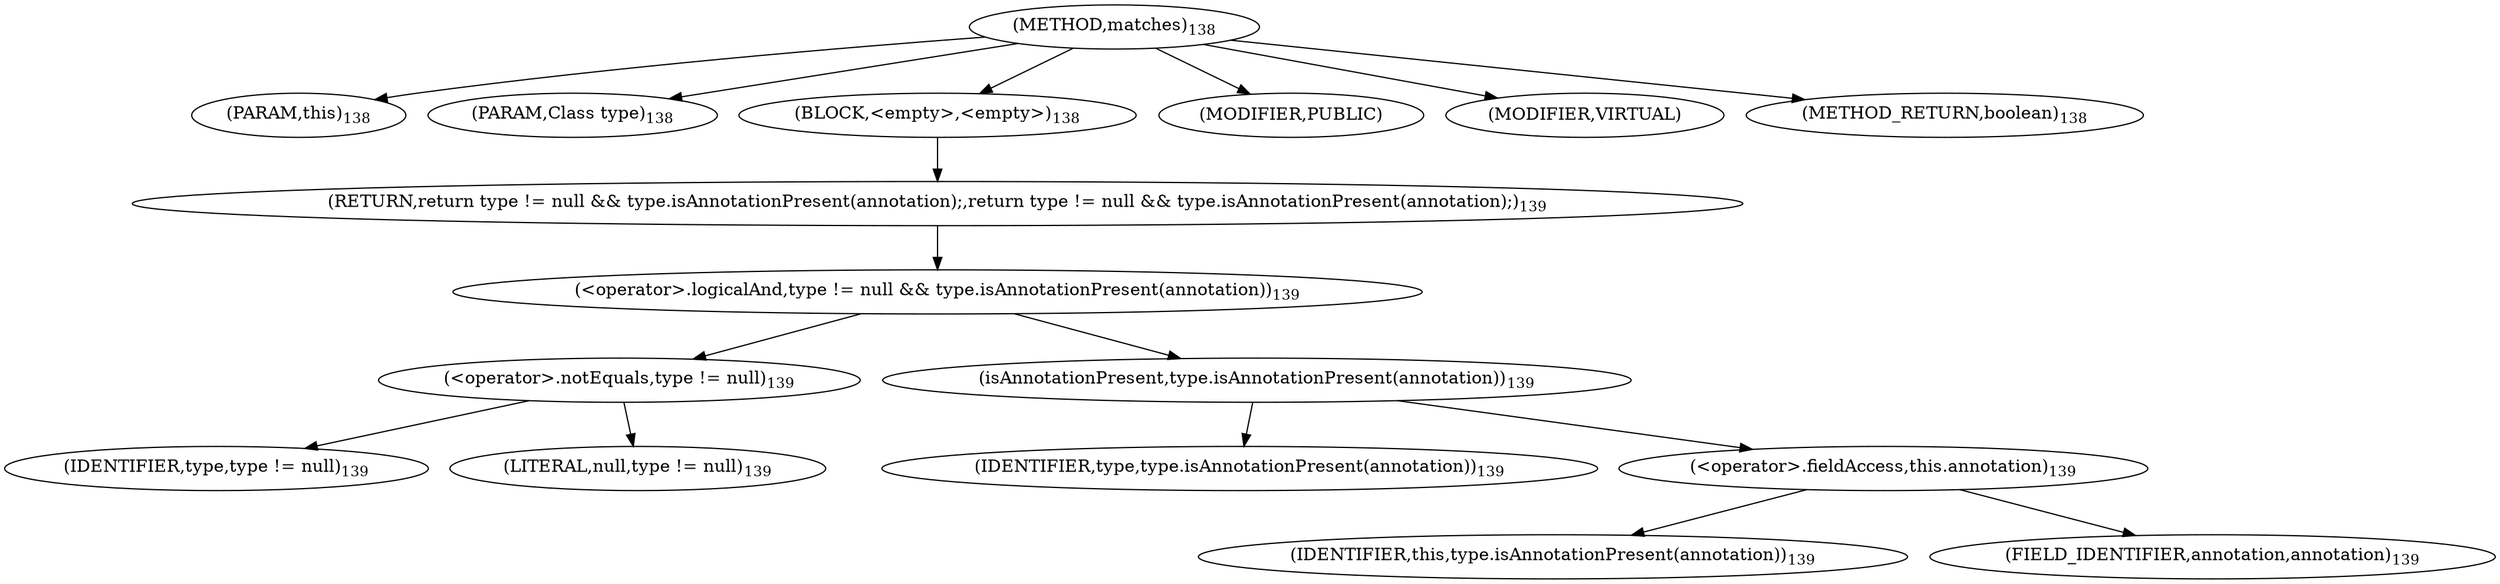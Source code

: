 digraph "matches" {  
"158" [label = <(METHOD,matches)<SUB>138</SUB>> ]
"159" [label = <(PARAM,this)<SUB>138</SUB>> ]
"160" [label = <(PARAM,Class type)<SUB>138</SUB>> ]
"161" [label = <(BLOCK,&lt;empty&gt;,&lt;empty&gt;)<SUB>138</SUB>> ]
"162" [label = <(RETURN,return type != null &amp;&amp; type.isAnnotationPresent(annotation);,return type != null &amp;&amp; type.isAnnotationPresent(annotation);)<SUB>139</SUB>> ]
"163" [label = <(&lt;operator&gt;.logicalAnd,type != null &amp;&amp; type.isAnnotationPresent(annotation))<SUB>139</SUB>> ]
"164" [label = <(&lt;operator&gt;.notEquals,type != null)<SUB>139</SUB>> ]
"165" [label = <(IDENTIFIER,type,type != null)<SUB>139</SUB>> ]
"166" [label = <(LITERAL,null,type != null)<SUB>139</SUB>> ]
"167" [label = <(isAnnotationPresent,type.isAnnotationPresent(annotation))<SUB>139</SUB>> ]
"168" [label = <(IDENTIFIER,type,type.isAnnotationPresent(annotation))<SUB>139</SUB>> ]
"169" [label = <(&lt;operator&gt;.fieldAccess,this.annotation)<SUB>139</SUB>> ]
"170" [label = <(IDENTIFIER,this,type.isAnnotationPresent(annotation))<SUB>139</SUB>> ]
"171" [label = <(FIELD_IDENTIFIER,annotation,annotation)<SUB>139</SUB>> ]
"172" [label = <(MODIFIER,PUBLIC)> ]
"173" [label = <(MODIFIER,VIRTUAL)> ]
"174" [label = <(METHOD_RETURN,boolean)<SUB>138</SUB>> ]
  "158" -> "159" 
  "158" -> "160" 
  "158" -> "161" 
  "158" -> "172" 
  "158" -> "173" 
  "158" -> "174" 
  "161" -> "162" 
  "162" -> "163" 
  "163" -> "164" 
  "163" -> "167" 
  "164" -> "165" 
  "164" -> "166" 
  "167" -> "168" 
  "167" -> "169" 
  "169" -> "170" 
  "169" -> "171" 
}
